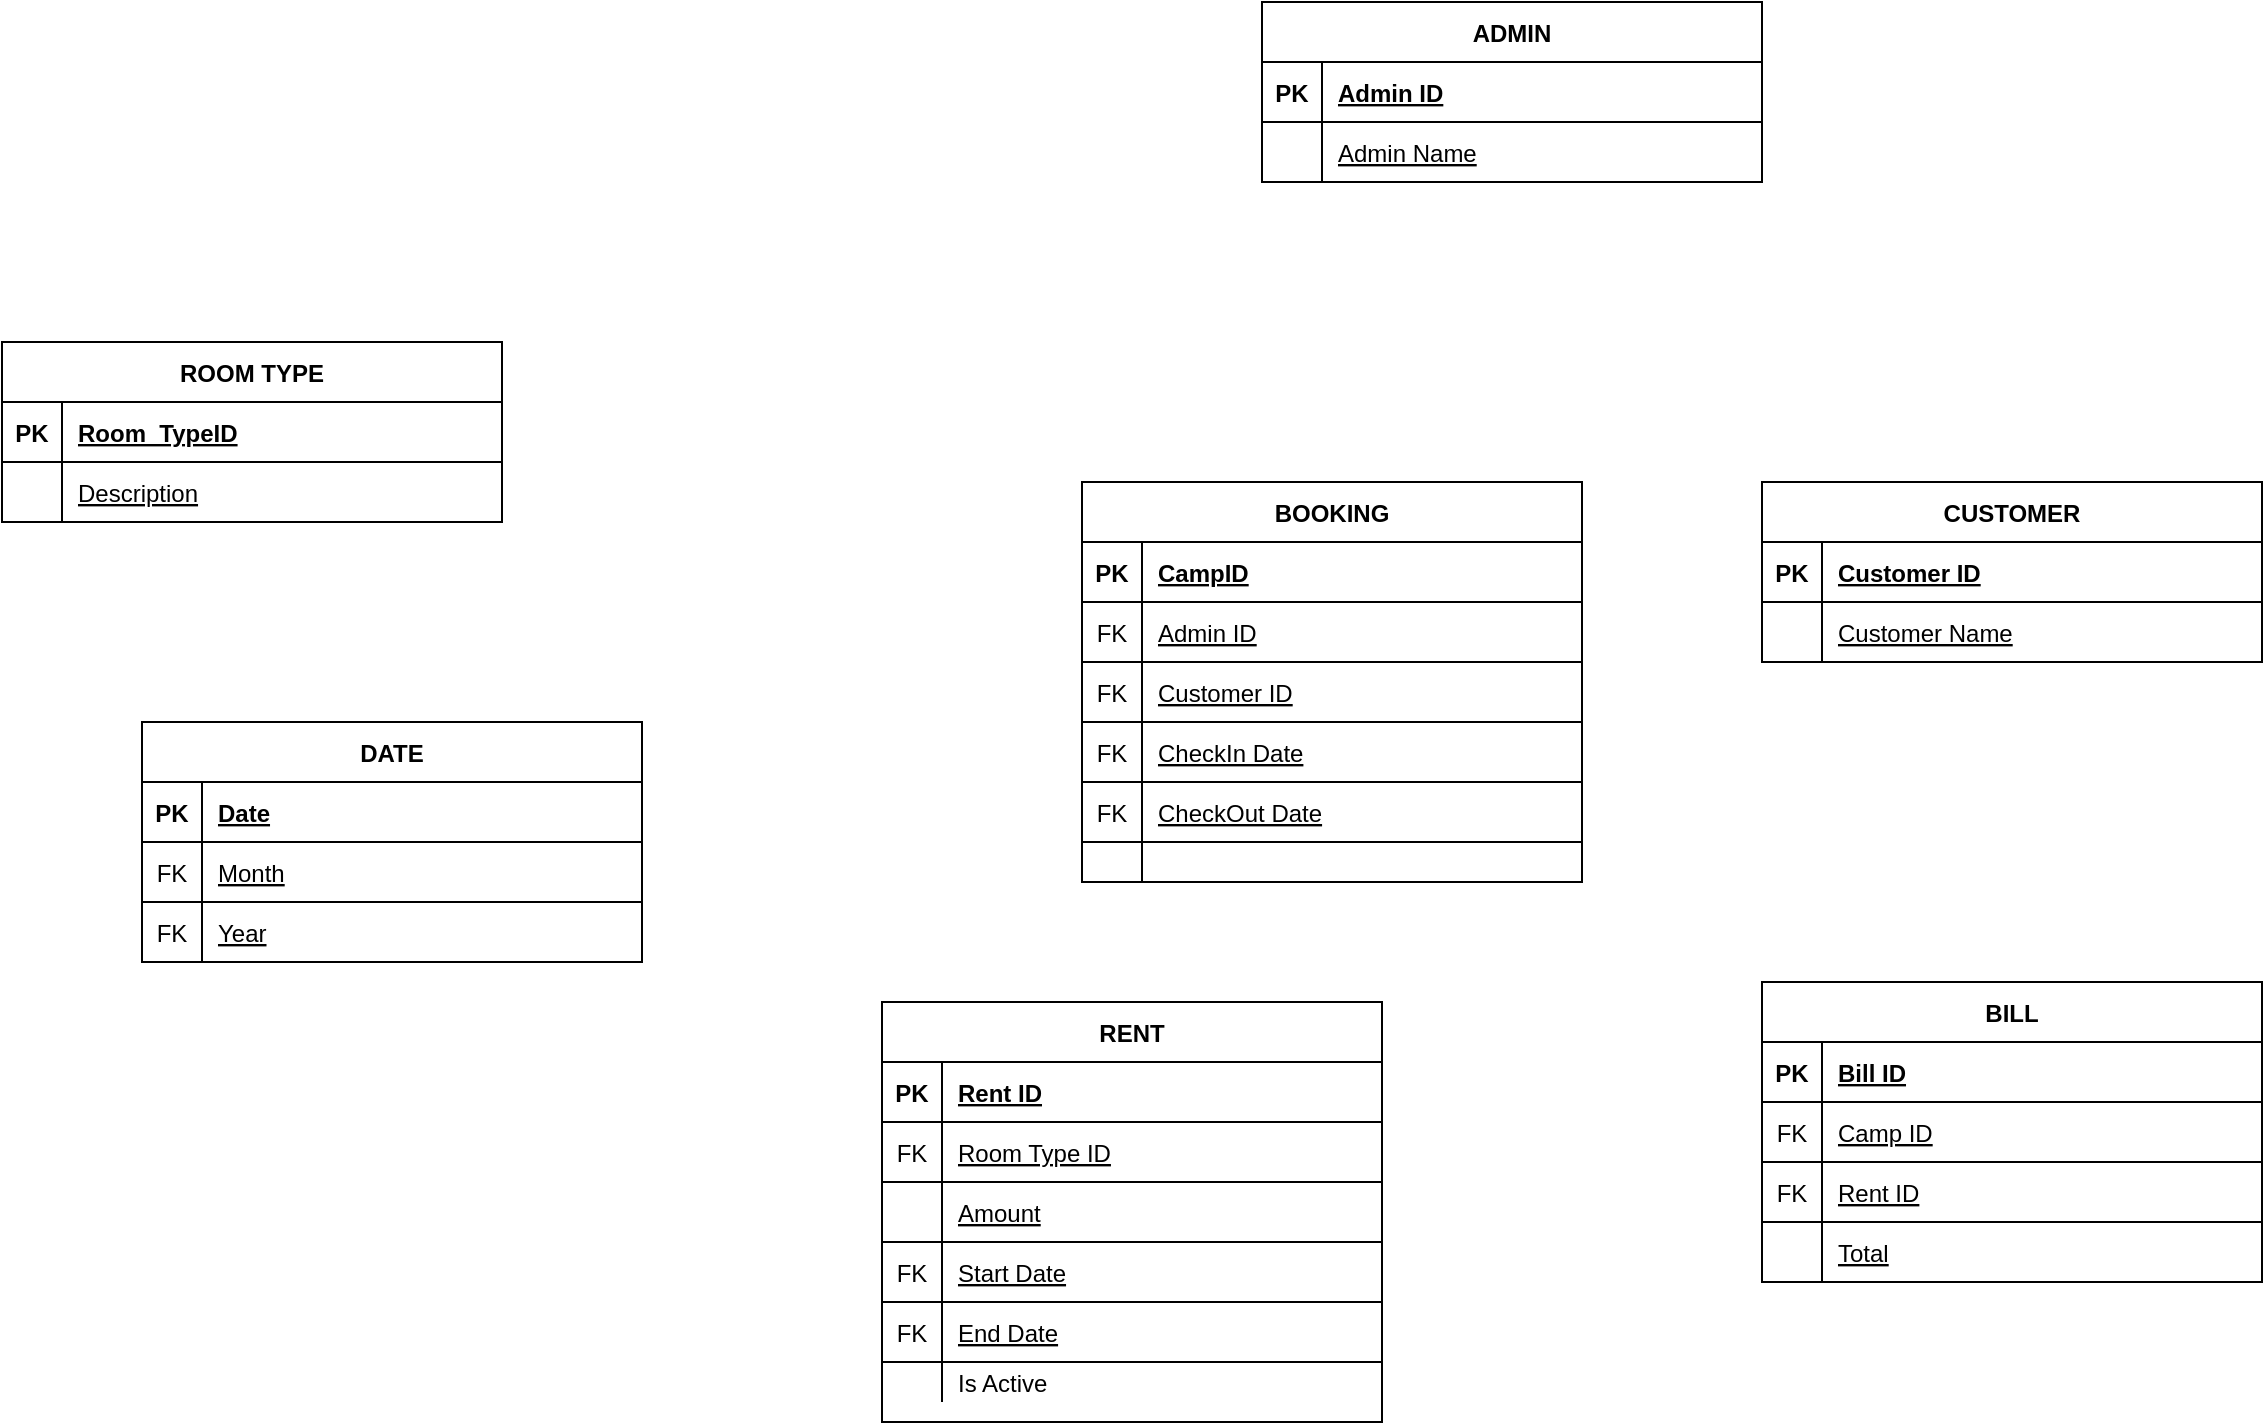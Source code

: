 <mxfile version="14.9.8" type="github">
  <diagram id="R2lEEEUBdFMjLlhIrx00" name="Page-1">
    <mxGraphModel dx="2008" dy="1745" grid="1" gridSize="10" guides="1" tooltips="1" connect="1" arrows="1" fold="1" page="1" pageScale="1" pageWidth="850" pageHeight="1100" math="0" shadow="0" extFonts="Permanent Marker^https://fonts.googleapis.com/css?family=Permanent+Marker">
      <root>
        <mxCell id="0" />
        <mxCell id="1" parent="0" />
        <mxCell id="C-vyLk0tnHw3VtMMgP7b-23" value="BOOKING" style="shape=table;startSize=30;container=1;collapsible=1;childLayout=tableLayout;fixedRows=1;rowLines=0;fontStyle=1;align=center;resizeLast=1;" parent="1" vertex="1">
          <mxGeometry x="190" y="-500" width="250" height="200" as="geometry" />
        </mxCell>
        <mxCell id="C-vyLk0tnHw3VtMMgP7b-24" value="" style="shape=partialRectangle;collapsible=0;dropTarget=0;pointerEvents=0;fillColor=none;points=[[0,0.5],[1,0.5]];portConstraint=eastwest;top=0;left=0;right=0;bottom=1;" parent="C-vyLk0tnHw3VtMMgP7b-23" vertex="1">
          <mxGeometry y="30" width="250" height="30" as="geometry" />
        </mxCell>
        <mxCell id="C-vyLk0tnHw3VtMMgP7b-25" value="PK" style="shape=partialRectangle;overflow=hidden;connectable=0;fillColor=none;top=0;left=0;bottom=0;right=0;fontStyle=1;" parent="C-vyLk0tnHw3VtMMgP7b-24" vertex="1">
          <mxGeometry width="30" height="30" as="geometry" />
        </mxCell>
        <mxCell id="C-vyLk0tnHw3VtMMgP7b-26" value="CampID" style="shape=partialRectangle;overflow=hidden;connectable=0;fillColor=none;top=0;left=0;bottom=0;right=0;align=left;spacingLeft=6;fontStyle=5;" parent="C-vyLk0tnHw3VtMMgP7b-24" vertex="1">
          <mxGeometry x="30" width="220" height="30" as="geometry" />
        </mxCell>
        <mxCell id="P4Pfxg6mVfLENpOahTxH-16" value="" style="shape=partialRectangle;collapsible=0;dropTarget=0;pointerEvents=0;fillColor=none;points=[[0,0.5],[1,0.5]];portConstraint=eastwest;top=0;left=0;right=0;bottom=1;" vertex="1" parent="C-vyLk0tnHw3VtMMgP7b-23">
          <mxGeometry y="60" width="250" height="30" as="geometry" />
        </mxCell>
        <mxCell id="P4Pfxg6mVfLENpOahTxH-17" value="FK" style="shape=partialRectangle;overflow=hidden;connectable=0;fillColor=none;top=0;left=0;bottom=0;right=0;fontStyle=0;" vertex="1" parent="P4Pfxg6mVfLENpOahTxH-16">
          <mxGeometry width="30" height="30" as="geometry" />
        </mxCell>
        <mxCell id="P4Pfxg6mVfLENpOahTxH-18" value="Admin ID" style="shape=partialRectangle;overflow=hidden;connectable=0;fillColor=none;top=0;left=0;bottom=0;right=0;align=left;spacingLeft=6;fontStyle=4;" vertex="1" parent="P4Pfxg6mVfLENpOahTxH-16">
          <mxGeometry x="30" width="220" height="30" as="geometry" />
        </mxCell>
        <mxCell id="P4Pfxg6mVfLENpOahTxH-19" value="" style="shape=partialRectangle;collapsible=0;dropTarget=0;pointerEvents=0;fillColor=none;points=[[0,0.5],[1,0.5]];portConstraint=eastwest;top=0;left=0;right=0;bottom=1;" vertex="1" parent="C-vyLk0tnHw3VtMMgP7b-23">
          <mxGeometry y="90" width="250" height="30" as="geometry" />
        </mxCell>
        <mxCell id="P4Pfxg6mVfLENpOahTxH-20" value="FK" style="shape=partialRectangle;overflow=hidden;connectable=0;fillColor=none;top=0;left=0;bottom=0;right=0;fontStyle=0;" vertex="1" parent="P4Pfxg6mVfLENpOahTxH-19">
          <mxGeometry width="30" height="30" as="geometry" />
        </mxCell>
        <mxCell id="P4Pfxg6mVfLENpOahTxH-21" value="Customer ID" style="shape=partialRectangle;overflow=hidden;connectable=0;fillColor=none;top=0;left=0;bottom=0;right=0;align=left;spacingLeft=6;fontStyle=4;" vertex="1" parent="P4Pfxg6mVfLENpOahTxH-19">
          <mxGeometry x="30" width="220" height="30" as="geometry" />
        </mxCell>
        <mxCell id="P4Pfxg6mVfLENpOahTxH-22" value="" style="shape=partialRectangle;collapsible=0;dropTarget=0;pointerEvents=0;fillColor=none;points=[[0,0.5],[1,0.5]];portConstraint=eastwest;top=0;left=0;right=0;bottom=1;" vertex="1" parent="C-vyLk0tnHw3VtMMgP7b-23">
          <mxGeometry y="120" width="250" height="30" as="geometry" />
        </mxCell>
        <mxCell id="P4Pfxg6mVfLENpOahTxH-23" value="FK" style="shape=partialRectangle;overflow=hidden;connectable=0;fillColor=none;top=0;left=0;bottom=0;right=0;fontStyle=0;" vertex="1" parent="P4Pfxg6mVfLENpOahTxH-22">
          <mxGeometry width="30" height="30" as="geometry" />
        </mxCell>
        <mxCell id="P4Pfxg6mVfLENpOahTxH-24" value="CheckIn Date" style="shape=partialRectangle;overflow=hidden;connectable=0;fillColor=none;top=0;left=0;bottom=0;right=0;align=left;spacingLeft=6;fontStyle=4;" vertex="1" parent="P4Pfxg6mVfLENpOahTxH-22">
          <mxGeometry x="30" width="220" height="30" as="geometry" />
        </mxCell>
        <mxCell id="P4Pfxg6mVfLENpOahTxH-25" value="" style="shape=partialRectangle;collapsible=0;dropTarget=0;pointerEvents=0;fillColor=none;points=[[0,0.5],[1,0.5]];portConstraint=eastwest;top=0;left=0;right=0;bottom=1;" vertex="1" parent="C-vyLk0tnHw3VtMMgP7b-23">
          <mxGeometry y="150" width="250" height="30" as="geometry" />
        </mxCell>
        <mxCell id="P4Pfxg6mVfLENpOahTxH-26" value="FK" style="shape=partialRectangle;overflow=hidden;connectable=0;fillColor=none;top=0;left=0;bottom=0;right=0;fontStyle=0;" vertex="1" parent="P4Pfxg6mVfLENpOahTxH-25">
          <mxGeometry width="30" height="30" as="geometry" />
        </mxCell>
        <mxCell id="P4Pfxg6mVfLENpOahTxH-27" value="CheckOut Date" style="shape=partialRectangle;overflow=hidden;connectable=0;fillColor=none;top=0;left=0;bottom=0;right=0;align=left;spacingLeft=6;fontStyle=4;" vertex="1" parent="P4Pfxg6mVfLENpOahTxH-25">
          <mxGeometry x="30" width="220" height="30" as="geometry" />
        </mxCell>
        <mxCell id="C-vyLk0tnHw3VtMMgP7b-27" value="" style="shape=partialRectangle;collapsible=0;dropTarget=0;pointerEvents=0;fillColor=none;points=[[0,0.5],[1,0.5]];portConstraint=eastwest;top=0;left=0;right=0;bottom=0;" parent="C-vyLk0tnHw3VtMMgP7b-23" vertex="1">
          <mxGeometry y="180" width="250" height="20" as="geometry" />
        </mxCell>
        <mxCell id="C-vyLk0tnHw3VtMMgP7b-28" value="" style="shape=partialRectangle;overflow=hidden;connectable=0;fillColor=none;top=0;left=0;bottom=0;right=0;" parent="C-vyLk0tnHw3VtMMgP7b-27" vertex="1">
          <mxGeometry width="30" height="20" as="geometry" />
        </mxCell>
        <mxCell id="C-vyLk0tnHw3VtMMgP7b-29" value="" style="shape=partialRectangle;overflow=hidden;connectable=0;fillColor=none;top=0;left=0;bottom=0;right=0;align=left;spacingLeft=6;" parent="C-vyLk0tnHw3VtMMgP7b-27" vertex="1">
          <mxGeometry x="30" width="220" height="20" as="geometry" />
        </mxCell>
        <mxCell id="P4Pfxg6mVfLENpOahTxH-29" value="ADMIN" style="shape=table;startSize=30;container=1;collapsible=1;childLayout=tableLayout;fixedRows=1;rowLines=0;fontStyle=1;align=center;resizeLast=1;" vertex="1" parent="1">
          <mxGeometry x="280" y="-740" width="250" height="90" as="geometry" />
        </mxCell>
        <mxCell id="P4Pfxg6mVfLENpOahTxH-30" value="" style="shape=partialRectangle;collapsible=0;dropTarget=0;pointerEvents=0;fillColor=none;points=[[0,0.5],[1,0.5]];portConstraint=eastwest;top=0;left=0;right=0;bottom=1;" vertex="1" parent="P4Pfxg6mVfLENpOahTxH-29">
          <mxGeometry y="30" width="250" height="30" as="geometry" />
        </mxCell>
        <mxCell id="P4Pfxg6mVfLENpOahTxH-31" value="PK" style="shape=partialRectangle;overflow=hidden;connectable=0;fillColor=none;top=0;left=0;bottom=0;right=0;fontStyle=1;" vertex="1" parent="P4Pfxg6mVfLENpOahTxH-30">
          <mxGeometry width="30" height="30" as="geometry" />
        </mxCell>
        <mxCell id="P4Pfxg6mVfLENpOahTxH-32" value="Admin ID" style="shape=partialRectangle;overflow=hidden;connectable=0;fillColor=none;top=0;left=0;bottom=0;right=0;align=left;spacingLeft=6;fontStyle=5;" vertex="1" parent="P4Pfxg6mVfLENpOahTxH-30">
          <mxGeometry x="30" width="220" height="30" as="geometry" />
        </mxCell>
        <mxCell id="P4Pfxg6mVfLENpOahTxH-33" value="" style="shape=partialRectangle;collapsible=0;dropTarget=0;pointerEvents=0;fillColor=none;points=[[0,0.5],[1,0.5]];portConstraint=eastwest;top=0;left=0;right=0;bottom=1;" vertex="1" parent="P4Pfxg6mVfLENpOahTxH-29">
          <mxGeometry y="60" width="250" height="30" as="geometry" />
        </mxCell>
        <mxCell id="P4Pfxg6mVfLENpOahTxH-34" value="" style="shape=partialRectangle;overflow=hidden;connectable=0;fillColor=none;top=0;left=0;bottom=0;right=0;fontStyle=0;" vertex="1" parent="P4Pfxg6mVfLENpOahTxH-33">
          <mxGeometry width="30" height="30" as="geometry" />
        </mxCell>
        <mxCell id="P4Pfxg6mVfLENpOahTxH-35" value="Admin Name" style="shape=partialRectangle;overflow=hidden;connectable=0;fillColor=none;top=0;left=0;bottom=0;right=0;align=left;spacingLeft=6;fontStyle=4;" vertex="1" parent="P4Pfxg6mVfLENpOahTxH-33">
          <mxGeometry x="30" width="220" height="30" as="geometry" />
        </mxCell>
        <mxCell id="P4Pfxg6mVfLENpOahTxH-48" value="CUSTOMER" style="shape=table;startSize=30;container=1;collapsible=1;childLayout=tableLayout;fixedRows=1;rowLines=0;fontStyle=1;align=center;resizeLast=1;" vertex="1" parent="1">
          <mxGeometry x="530" y="-500" width="250" height="90" as="geometry" />
        </mxCell>
        <mxCell id="P4Pfxg6mVfLENpOahTxH-49" value="" style="shape=partialRectangle;collapsible=0;dropTarget=0;pointerEvents=0;fillColor=none;points=[[0,0.5],[1,0.5]];portConstraint=eastwest;top=0;left=0;right=0;bottom=1;" vertex="1" parent="P4Pfxg6mVfLENpOahTxH-48">
          <mxGeometry y="30" width="250" height="30" as="geometry" />
        </mxCell>
        <mxCell id="P4Pfxg6mVfLENpOahTxH-50" value="PK" style="shape=partialRectangle;overflow=hidden;connectable=0;fillColor=none;top=0;left=0;bottom=0;right=0;fontStyle=1;" vertex="1" parent="P4Pfxg6mVfLENpOahTxH-49">
          <mxGeometry width="30" height="30" as="geometry" />
        </mxCell>
        <mxCell id="P4Pfxg6mVfLENpOahTxH-51" value="Customer ID" style="shape=partialRectangle;overflow=hidden;connectable=0;fillColor=none;top=0;left=0;bottom=0;right=0;align=left;spacingLeft=6;fontStyle=5;" vertex="1" parent="P4Pfxg6mVfLENpOahTxH-49">
          <mxGeometry x="30" width="220" height="30" as="geometry" />
        </mxCell>
        <mxCell id="P4Pfxg6mVfLENpOahTxH-52" value="" style="shape=partialRectangle;collapsible=0;dropTarget=0;pointerEvents=0;fillColor=none;points=[[0,0.5],[1,0.5]];portConstraint=eastwest;top=0;left=0;right=0;bottom=1;" vertex="1" parent="P4Pfxg6mVfLENpOahTxH-48">
          <mxGeometry y="60" width="250" height="30" as="geometry" />
        </mxCell>
        <mxCell id="P4Pfxg6mVfLENpOahTxH-53" value="" style="shape=partialRectangle;overflow=hidden;connectable=0;fillColor=none;top=0;left=0;bottom=0;right=0;fontStyle=0;" vertex="1" parent="P4Pfxg6mVfLENpOahTxH-52">
          <mxGeometry width="30" height="30" as="geometry" />
        </mxCell>
        <mxCell id="P4Pfxg6mVfLENpOahTxH-54" value="Customer Name" style="shape=partialRectangle;overflow=hidden;connectable=0;fillColor=none;top=0;left=0;bottom=0;right=0;align=left;spacingLeft=6;fontStyle=4;" vertex="1" parent="P4Pfxg6mVfLENpOahTxH-52">
          <mxGeometry x="30" width="220" height="30" as="geometry" />
        </mxCell>
        <mxCell id="P4Pfxg6mVfLENpOahTxH-55" value="BILL" style="shape=table;startSize=30;container=1;collapsible=1;childLayout=tableLayout;fixedRows=1;rowLines=0;fontStyle=1;align=center;resizeLast=1;" vertex="1" parent="1">
          <mxGeometry x="530" y="-250" width="250" height="150" as="geometry" />
        </mxCell>
        <mxCell id="P4Pfxg6mVfLENpOahTxH-56" value="" style="shape=partialRectangle;collapsible=0;dropTarget=0;pointerEvents=0;fillColor=none;points=[[0,0.5],[1,0.5]];portConstraint=eastwest;top=0;left=0;right=0;bottom=1;" vertex="1" parent="P4Pfxg6mVfLENpOahTxH-55">
          <mxGeometry y="30" width="250" height="30" as="geometry" />
        </mxCell>
        <mxCell id="P4Pfxg6mVfLENpOahTxH-57" value="PK" style="shape=partialRectangle;overflow=hidden;connectable=0;fillColor=none;top=0;left=0;bottom=0;right=0;fontStyle=1;" vertex="1" parent="P4Pfxg6mVfLENpOahTxH-56">
          <mxGeometry width="30" height="30" as="geometry" />
        </mxCell>
        <mxCell id="P4Pfxg6mVfLENpOahTxH-58" value="Bill ID" style="shape=partialRectangle;overflow=hidden;connectable=0;fillColor=none;top=0;left=0;bottom=0;right=0;align=left;spacingLeft=6;fontStyle=5;" vertex="1" parent="P4Pfxg6mVfLENpOahTxH-56">
          <mxGeometry x="30" width="220" height="30" as="geometry" />
        </mxCell>
        <mxCell id="P4Pfxg6mVfLENpOahTxH-59" value="" style="shape=partialRectangle;collapsible=0;dropTarget=0;pointerEvents=0;fillColor=none;points=[[0,0.5],[1,0.5]];portConstraint=eastwest;top=0;left=0;right=0;bottom=1;" vertex="1" parent="P4Pfxg6mVfLENpOahTxH-55">
          <mxGeometry y="60" width="250" height="30" as="geometry" />
        </mxCell>
        <mxCell id="P4Pfxg6mVfLENpOahTxH-60" value="FK" style="shape=partialRectangle;overflow=hidden;connectable=0;fillColor=none;top=0;left=0;bottom=0;right=0;fontStyle=0;" vertex="1" parent="P4Pfxg6mVfLENpOahTxH-59">
          <mxGeometry width="30" height="30" as="geometry" />
        </mxCell>
        <mxCell id="P4Pfxg6mVfLENpOahTxH-61" value="Camp ID" style="shape=partialRectangle;overflow=hidden;connectable=0;fillColor=none;top=0;left=0;bottom=0;right=0;align=left;spacingLeft=6;fontStyle=4;" vertex="1" parent="P4Pfxg6mVfLENpOahTxH-59">
          <mxGeometry x="30" width="220" height="30" as="geometry" />
        </mxCell>
        <mxCell id="P4Pfxg6mVfLENpOahTxH-62" value="" style="shape=partialRectangle;collapsible=0;dropTarget=0;pointerEvents=0;fillColor=none;points=[[0,0.5],[1,0.5]];portConstraint=eastwest;top=0;left=0;right=0;bottom=1;" vertex="1" parent="P4Pfxg6mVfLENpOahTxH-55">
          <mxGeometry y="90" width="250" height="30" as="geometry" />
        </mxCell>
        <mxCell id="P4Pfxg6mVfLENpOahTxH-63" value="FK" style="shape=partialRectangle;overflow=hidden;connectable=0;fillColor=none;top=0;left=0;bottom=0;right=0;fontStyle=0;" vertex="1" parent="P4Pfxg6mVfLENpOahTxH-62">
          <mxGeometry width="30" height="30" as="geometry" />
        </mxCell>
        <mxCell id="P4Pfxg6mVfLENpOahTxH-64" value="Rent ID" style="shape=partialRectangle;overflow=hidden;connectable=0;fillColor=none;top=0;left=0;bottom=0;right=0;align=left;spacingLeft=6;fontStyle=4;" vertex="1" parent="P4Pfxg6mVfLENpOahTxH-62">
          <mxGeometry x="30" width="220" height="30" as="geometry" />
        </mxCell>
        <mxCell id="P4Pfxg6mVfLENpOahTxH-65" value="" style="shape=partialRectangle;collapsible=0;dropTarget=0;pointerEvents=0;fillColor=none;points=[[0,0.5],[1,0.5]];portConstraint=eastwest;top=0;left=0;right=0;bottom=1;" vertex="1" parent="P4Pfxg6mVfLENpOahTxH-55">
          <mxGeometry y="120" width="250" height="30" as="geometry" />
        </mxCell>
        <mxCell id="P4Pfxg6mVfLENpOahTxH-66" value="" style="shape=partialRectangle;overflow=hidden;connectable=0;fillColor=none;top=0;left=0;bottom=0;right=0;fontStyle=0;" vertex="1" parent="P4Pfxg6mVfLENpOahTxH-65">
          <mxGeometry width="30" height="30" as="geometry" />
        </mxCell>
        <mxCell id="P4Pfxg6mVfLENpOahTxH-67" value="Total" style="shape=partialRectangle;overflow=hidden;connectable=0;fillColor=none;top=0;left=0;bottom=0;right=0;align=left;spacingLeft=6;fontStyle=4;" vertex="1" parent="P4Pfxg6mVfLENpOahTxH-65">
          <mxGeometry x="30" width="220" height="30" as="geometry" />
        </mxCell>
        <mxCell id="P4Pfxg6mVfLENpOahTxH-74" value="RENT" style="shape=table;startSize=30;container=1;collapsible=1;childLayout=tableLayout;fixedRows=1;rowLines=0;fontStyle=1;align=center;resizeLast=1;" vertex="1" parent="1">
          <mxGeometry x="90" y="-240" width="250" height="210" as="geometry" />
        </mxCell>
        <mxCell id="P4Pfxg6mVfLENpOahTxH-75" value="" style="shape=partialRectangle;collapsible=0;dropTarget=0;pointerEvents=0;fillColor=none;points=[[0,0.5],[1,0.5]];portConstraint=eastwest;top=0;left=0;right=0;bottom=1;" vertex="1" parent="P4Pfxg6mVfLENpOahTxH-74">
          <mxGeometry y="30" width="250" height="30" as="geometry" />
        </mxCell>
        <mxCell id="P4Pfxg6mVfLENpOahTxH-76" value="PK" style="shape=partialRectangle;overflow=hidden;connectable=0;fillColor=none;top=0;left=0;bottom=0;right=0;fontStyle=1;" vertex="1" parent="P4Pfxg6mVfLENpOahTxH-75">
          <mxGeometry width="30" height="30" as="geometry" />
        </mxCell>
        <mxCell id="P4Pfxg6mVfLENpOahTxH-77" value="Rent ID" style="shape=partialRectangle;overflow=hidden;connectable=0;fillColor=none;top=0;left=0;bottom=0;right=0;align=left;spacingLeft=6;fontStyle=5;" vertex="1" parent="P4Pfxg6mVfLENpOahTxH-75">
          <mxGeometry x="30" width="220" height="30" as="geometry" />
        </mxCell>
        <mxCell id="P4Pfxg6mVfLENpOahTxH-78" value="" style="shape=partialRectangle;collapsible=0;dropTarget=0;pointerEvents=0;fillColor=none;points=[[0,0.5],[1,0.5]];portConstraint=eastwest;top=0;left=0;right=0;bottom=1;" vertex="1" parent="P4Pfxg6mVfLENpOahTxH-74">
          <mxGeometry y="60" width="250" height="30" as="geometry" />
        </mxCell>
        <mxCell id="P4Pfxg6mVfLENpOahTxH-79" value="FK" style="shape=partialRectangle;overflow=hidden;connectable=0;fillColor=none;top=0;left=0;bottom=0;right=0;fontStyle=0;" vertex="1" parent="P4Pfxg6mVfLENpOahTxH-78">
          <mxGeometry width="30" height="30" as="geometry" />
        </mxCell>
        <mxCell id="P4Pfxg6mVfLENpOahTxH-80" value="Room Type ID" style="shape=partialRectangle;overflow=hidden;connectable=0;fillColor=none;top=0;left=0;bottom=0;right=0;align=left;spacingLeft=6;fontStyle=4;" vertex="1" parent="P4Pfxg6mVfLENpOahTxH-78">
          <mxGeometry x="30" width="220" height="30" as="geometry" />
        </mxCell>
        <mxCell id="P4Pfxg6mVfLENpOahTxH-81" value="" style="shape=partialRectangle;collapsible=0;dropTarget=0;pointerEvents=0;fillColor=none;points=[[0,0.5],[1,0.5]];portConstraint=eastwest;top=0;left=0;right=0;bottom=1;" vertex="1" parent="P4Pfxg6mVfLENpOahTxH-74">
          <mxGeometry y="90" width="250" height="30" as="geometry" />
        </mxCell>
        <mxCell id="P4Pfxg6mVfLENpOahTxH-82" value="" style="shape=partialRectangle;overflow=hidden;connectable=0;fillColor=none;top=0;left=0;bottom=0;right=0;fontStyle=0;" vertex="1" parent="P4Pfxg6mVfLENpOahTxH-81">
          <mxGeometry width="30" height="30" as="geometry" />
        </mxCell>
        <mxCell id="P4Pfxg6mVfLENpOahTxH-83" value="Amount" style="shape=partialRectangle;overflow=hidden;connectable=0;fillColor=none;top=0;left=0;bottom=0;right=0;align=left;spacingLeft=6;fontStyle=4;" vertex="1" parent="P4Pfxg6mVfLENpOahTxH-81">
          <mxGeometry x="30" width="220" height="30" as="geometry" />
        </mxCell>
        <mxCell id="P4Pfxg6mVfLENpOahTxH-84" value="" style="shape=partialRectangle;collapsible=0;dropTarget=0;pointerEvents=0;fillColor=none;points=[[0,0.5],[1,0.5]];portConstraint=eastwest;top=0;left=0;right=0;bottom=1;" vertex="1" parent="P4Pfxg6mVfLENpOahTxH-74">
          <mxGeometry y="120" width="250" height="30" as="geometry" />
        </mxCell>
        <mxCell id="P4Pfxg6mVfLENpOahTxH-85" value="FK" style="shape=partialRectangle;overflow=hidden;connectable=0;fillColor=none;top=0;left=0;bottom=0;right=0;fontStyle=0;" vertex="1" parent="P4Pfxg6mVfLENpOahTxH-84">
          <mxGeometry width="30" height="30" as="geometry" />
        </mxCell>
        <mxCell id="P4Pfxg6mVfLENpOahTxH-86" value="Start Date" style="shape=partialRectangle;overflow=hidden;connectable=0;fillColor=none;top=0;left=0;bottom=0;right=0;align=left;spacingLeft=6;fontStyle=4;" vertex="1" parent="P4Pfxg6mVfLENpOahTxH-84">
          <mxGeometry x="30" width="220" height="30" as="geometry" />
        </mxCell>
        <mxCell id="P4Pfxg6mVfLENpOahTxH-87" value="" style="shape=partialRectangle;collapsible=0;dropTarget=0;pointerEvents=0;fillColor=none;points=[[0,0.5],[1,0.5]];portConstraint=eastwest;top=0;left=0;right=0;bottom=1;" vertex="1" parent="P4Pfxg6mVfLENpOahTxH-74">
          <mxGeometry y="150" width="250" height="30" as="geometry" />
        </mxCell>
        <mxCell id="P4Pfxg6mVfLENpOahTxH-88" value="FK" style="shape=partialRectangle;overflow=hidden;connectable=0;fillColor=none;top=0;left=0;bottom=0;right=0;fontStyle=0;" vertex="1" parent="P4Pfxg6mVfLENpOahTxH-87">
          <mxGeometry width="30" height="30" as="geometry" />
        </mxCell>
        <mxCell id="P4Pfxg6mVfLENpOahTxH-89" value="End Date" style="shape=partialRectangle;overflow=hidden;connectable=0;fillColor=none;top=0;left=0;bottom=0;right=0;align=left;spacingLeft=6;fontStyle=4;" vertex="1" parent="P4Pfxg6mVfLENpOahTxH-87">
          <mxGeometry x="30" width="220" height="30" as="geometry" />
        </mxCell>
        <mxCell id="P4Pfxg6mVfLENpOahTxH-90" value="" style="shape=partialRectangle;collapsible=0;dropTarget=0;pointerEvents=0;fillColor=none;points=[[0,0.5],[1,0.5]];portConstraint=eastwest;top=0;left=0;right=0;bottom=0;" vertex="1" parent="P4Pfxg6mVfLENpOahTxH-74">
          <mxGeometry y="180" width="250" height="20" as="geometry" />
        </mxCell>
        <mxCell id="P4Pfxg6mVfLENpOahTxH-91" value="" style="shape=partialRectangle;overflow=hidden;connectable=0;fillColor=none;top=0;left=0;bottom=0;right=0;" vertex="1" parent="P4Pfxg6mVfLENpOahTxH-90">
          <mxGeometry width="30" height="20" as="geometry" />
        </mxCell>
        <mxCell id="P4Pfxg6mVfLENpOahTxH-92" value="Is Active" style="shape=partialRectangle;overflow=hidden;connectable=0;fillColor=none;top=0;left=0;bottom=0;right=0;align=left;spacingLeft=6;" vertex="1" parent="P4Pfxg6mVfLENpOahTxH-90">
          <mxGeometry x="30" width="220" height="20" as="geometry" />
        </mxCell>
        <mxCell id="P4Pfxg6mVfLENpOahTxH-94" value="DATE" style="shape=table;startSize=30;container=1;collapsible=1;childLayout=tableLayout;fixedRows=1;rowLines=0;fontStyle=1;align=center;resizeLast=1;" vertex="1" parent="1">
          <mxGeometry x="-280" y="-380" width="250" height="120" as="geometry" />
        </mxCell>
        <mxCell id="P4Pfxg6mVfLENpOahTxH-95" value="" style="shape=partialRectangle;collapsible=0;dropTarget=0;pointerEvents=0;fillColor=none;points=[[0,0.5],[1,0.5]];portConstraint=eastwest;top=0;left=0;right=0;bottom=1;" vertex="1" parent="P4Pfxg6mVfLENpOahTxH-94">
          <mxGeometry y="30" width="250" height="30" as="geometry" />
        </mxCell>
        <mxCell id="P4Pfxg6mVfLENpOahTxH-96" value="PK" style="shape=partialRectangle;overflow=hidden;connectable=0;fillColor=none;top=0;left=0;bottom=0;right=0;fontStyle=1;" vertex="1" parent="P4Pfxg6mVfLENpOahTxH-95">
          <mxGeometry width="30" height="30" as="geometry" />
        </mxCell>
        <mxCell id="P4Pfxg6mVfLENpOahTxH-97" value="Date" style="shape=partialRectangle;overflow=hidden;connectable=0;fillColor=none;top=0;left=0;bottom=0;right=0;align=left;spacingLeft=6;fontStyle=5;" vertex="1" parent="P4Pfxg6mVfLENpOahTxH-95">
          <mxGeometry x="30" width="220" height="30" as="geometry" />
        </mxCell>
        <mxCell id="P4Pfxg6mVfLENpOahTxH-98" value="" style="shape=partialRectangle;collapsible=0;dropTarget=0;pointerEvents=0;fillColor=none;points=[[0,0.5],[1,0.5]];portConstraint=eastwest;top=0;left=0;right=0;bottom=1;" vertex="1" parent="P4Pfxg6mVfLENpOahTxH-94">
          <mxGeometry y="60" width="250" height="30" as="geometry" />
        </mxCell>
        <mxCell id="P4Pfxg6mVfLENpOahTxH-99" value="FK" style="shape=partialRectangle;overflow=hidden;connectable=0;fillColor=none;top=0;left=0;bottom=0;right=0;fontStyle=0;" vertex="1" parent="P4Pfxg6mVfLENpOahTxH-98">
          <mxGeometry width="30" height="30" as="geometry" />
        </mxCell>
        <mxCell id="P4Pfxg6mVfLENpOahTxH-100" value="Month" style="shape=partialRectangle;overflow=hidden;connectable=0;fillColor=none;top=0;left=0;bottom=0;right=0;align=left;spacingLeft=6;fontStyle=4;" vertex="1" parent="P4Pfxg6mVfLENpOahTxH-98">
          <mxGeometry x="30" width="220" height="30" as="geometry" />
        </mxCell>
        <mxCell id="P4Pfxg6mVfLENpOahTxH-101" value="" style="shape=partialRectangle;collapsible=0;dropTarget=0;pointerEvents=0;fillColor=none;points=[[0,0.5],[1,0.5]];portConstraint=eastwest;top=0;left=0;right=0;bottom=1;" vertex="1" parent="P4Pfxg6mVfLENpOahTxH-94">
          <mxGeometry y="90" width="250" height="30" as="geometry" />
        </mxCell>
        <mxCell id="P4Pfxg6mVfLENpOahTxH-102" value="FK" style="shape=partialRectangle;overflow=hidden;connectable=0;fillColor=none;top=0;left=0;bottom=0;right=0;fontStyle=0;" vertex="1" parent="P4Pfxg6mVfLENpOahTxH-101">
          <mxGeometry width="30" height="30" as="geometry" />
        </mxCell>
        <mxCell id="P4Pfxg6mVfLENpOahTxH-103" value="Year" style="shape=partialRectangle;overflow=hidden;connectable=0;fillColor=none;top=0;left=0;bottom=0;right=0;align=left;spacingLeft=6;fontStyle=4;" vertex="1" parent="P4Pfxg6mVfLENpOahTxH-101">
          <mxGeometry x="30" width="220" height="30" as="geometry" />
        </mxCell>
        <mxCell id="P4Pfxg6mVfLENpOahTxH-107" value="ROOM TYPE" style="shape=table;startSize=30;container=1;collapsible=1;childLayout=tableLayout;fixedRows=1;rowLines=0;fontStyle=1;align=center;resizeLast=1;" vertex="1" parent="1">
          <mxGeometry x="-350" y="-570" width="250" height="90" as="geometry" />
        </mxCell>
        <mxCell id="P4Pfxg6mVfLENpOahTxH-108" value="" style="shape=partialRectangle;collapsible=0;dropTarget=0;pointerEvents=0;fillColor=none;points=[[0,0.5],[1,0.5]];portConstraint=eastwest;top=0;left=0;right=0;bottom=1;" vertex="1" parent="P4Pfxg6mVfLENpOahTxH-107">
          <mxGeometry y="30" width="250" height="30" as="geometry" />
        </mxCell>
        <mxCell id="P4Pfxg6mVfLENpOahTxH-109" value="PK" style="shape=partialRectangle;overflow=hidden;connectable=0;fillColor=none;top=0;left=0;bottom=0;right=0;fontStyle=1;" vertex="1" parent="P4Pfxg6mVfLENpOahTxH-108">
          <mxGeometry width="30" height="30" as="geometry" />
        </mxCell>
        <mxCell id="P4Pfxg6mVfLENpOahTxH-110" value="Room_TypeID" style="shape=partialRectangle;overflow=hidden;connectable=0;fillColor=none;top=0;left=0;bottom=0;right=0;align=left;spacingLeft=6;fontStyle=5;" vertex="1" parent="P4Pfxg6mVfLENpOahTxH-108">
          <mxGeometry x="30" width="220" height="30" as="geometry" />
        </mxCell>
        <mxCell id="P4Pfxg6mVfLENpOahTxH-111" value="" style="shape=partialRectangle;collapsible=0;dropTarget=0;pointerEvents=0;fillColor=none;points=[[0,0.5],[1,0.5]];portConstraint=eastwest;top=0;left=0;right=0;bottom=1;" vertex="1" parent="P4Pfxg6mVfLENpOahTxH-107">
          <mxGeometry y="60" width="250" height="30" as="geometry" />
        </mxCell>
        <mxCell id="P4Pfxg6mVfLENpOahTxH-112" value="" style="shape=partialRectangle;overflow=hidden;connectable=0;fillColor=none;top=0;left=0;bottom=0;right=0;fontStyle=0;" vertex="1" parent="P4Pfxg6mVfLENpOahTxH-111">
          <mxGeometry width="30" height="30" as="geometry" />
        </mxCell>
        <mxCell id="P4Pfxg6mVfLENpOahTxH-113" value="Description" style="shape=partialRectangle;overflow=hidden;connectable=0;fillColor=none;top=0;left=0;bottom=0;right=0;align=left;spacingLeft=6;fontStyle=4;" vertex="1" parent="P4Pfxg6mVfLENpOahTxH-111">
          <mxGeometry x="30" width="220" height="30" as="geometry" />
        </mxCell>
      </root>
    </mxGraphModel>
  </diagram>
</mxfile>
